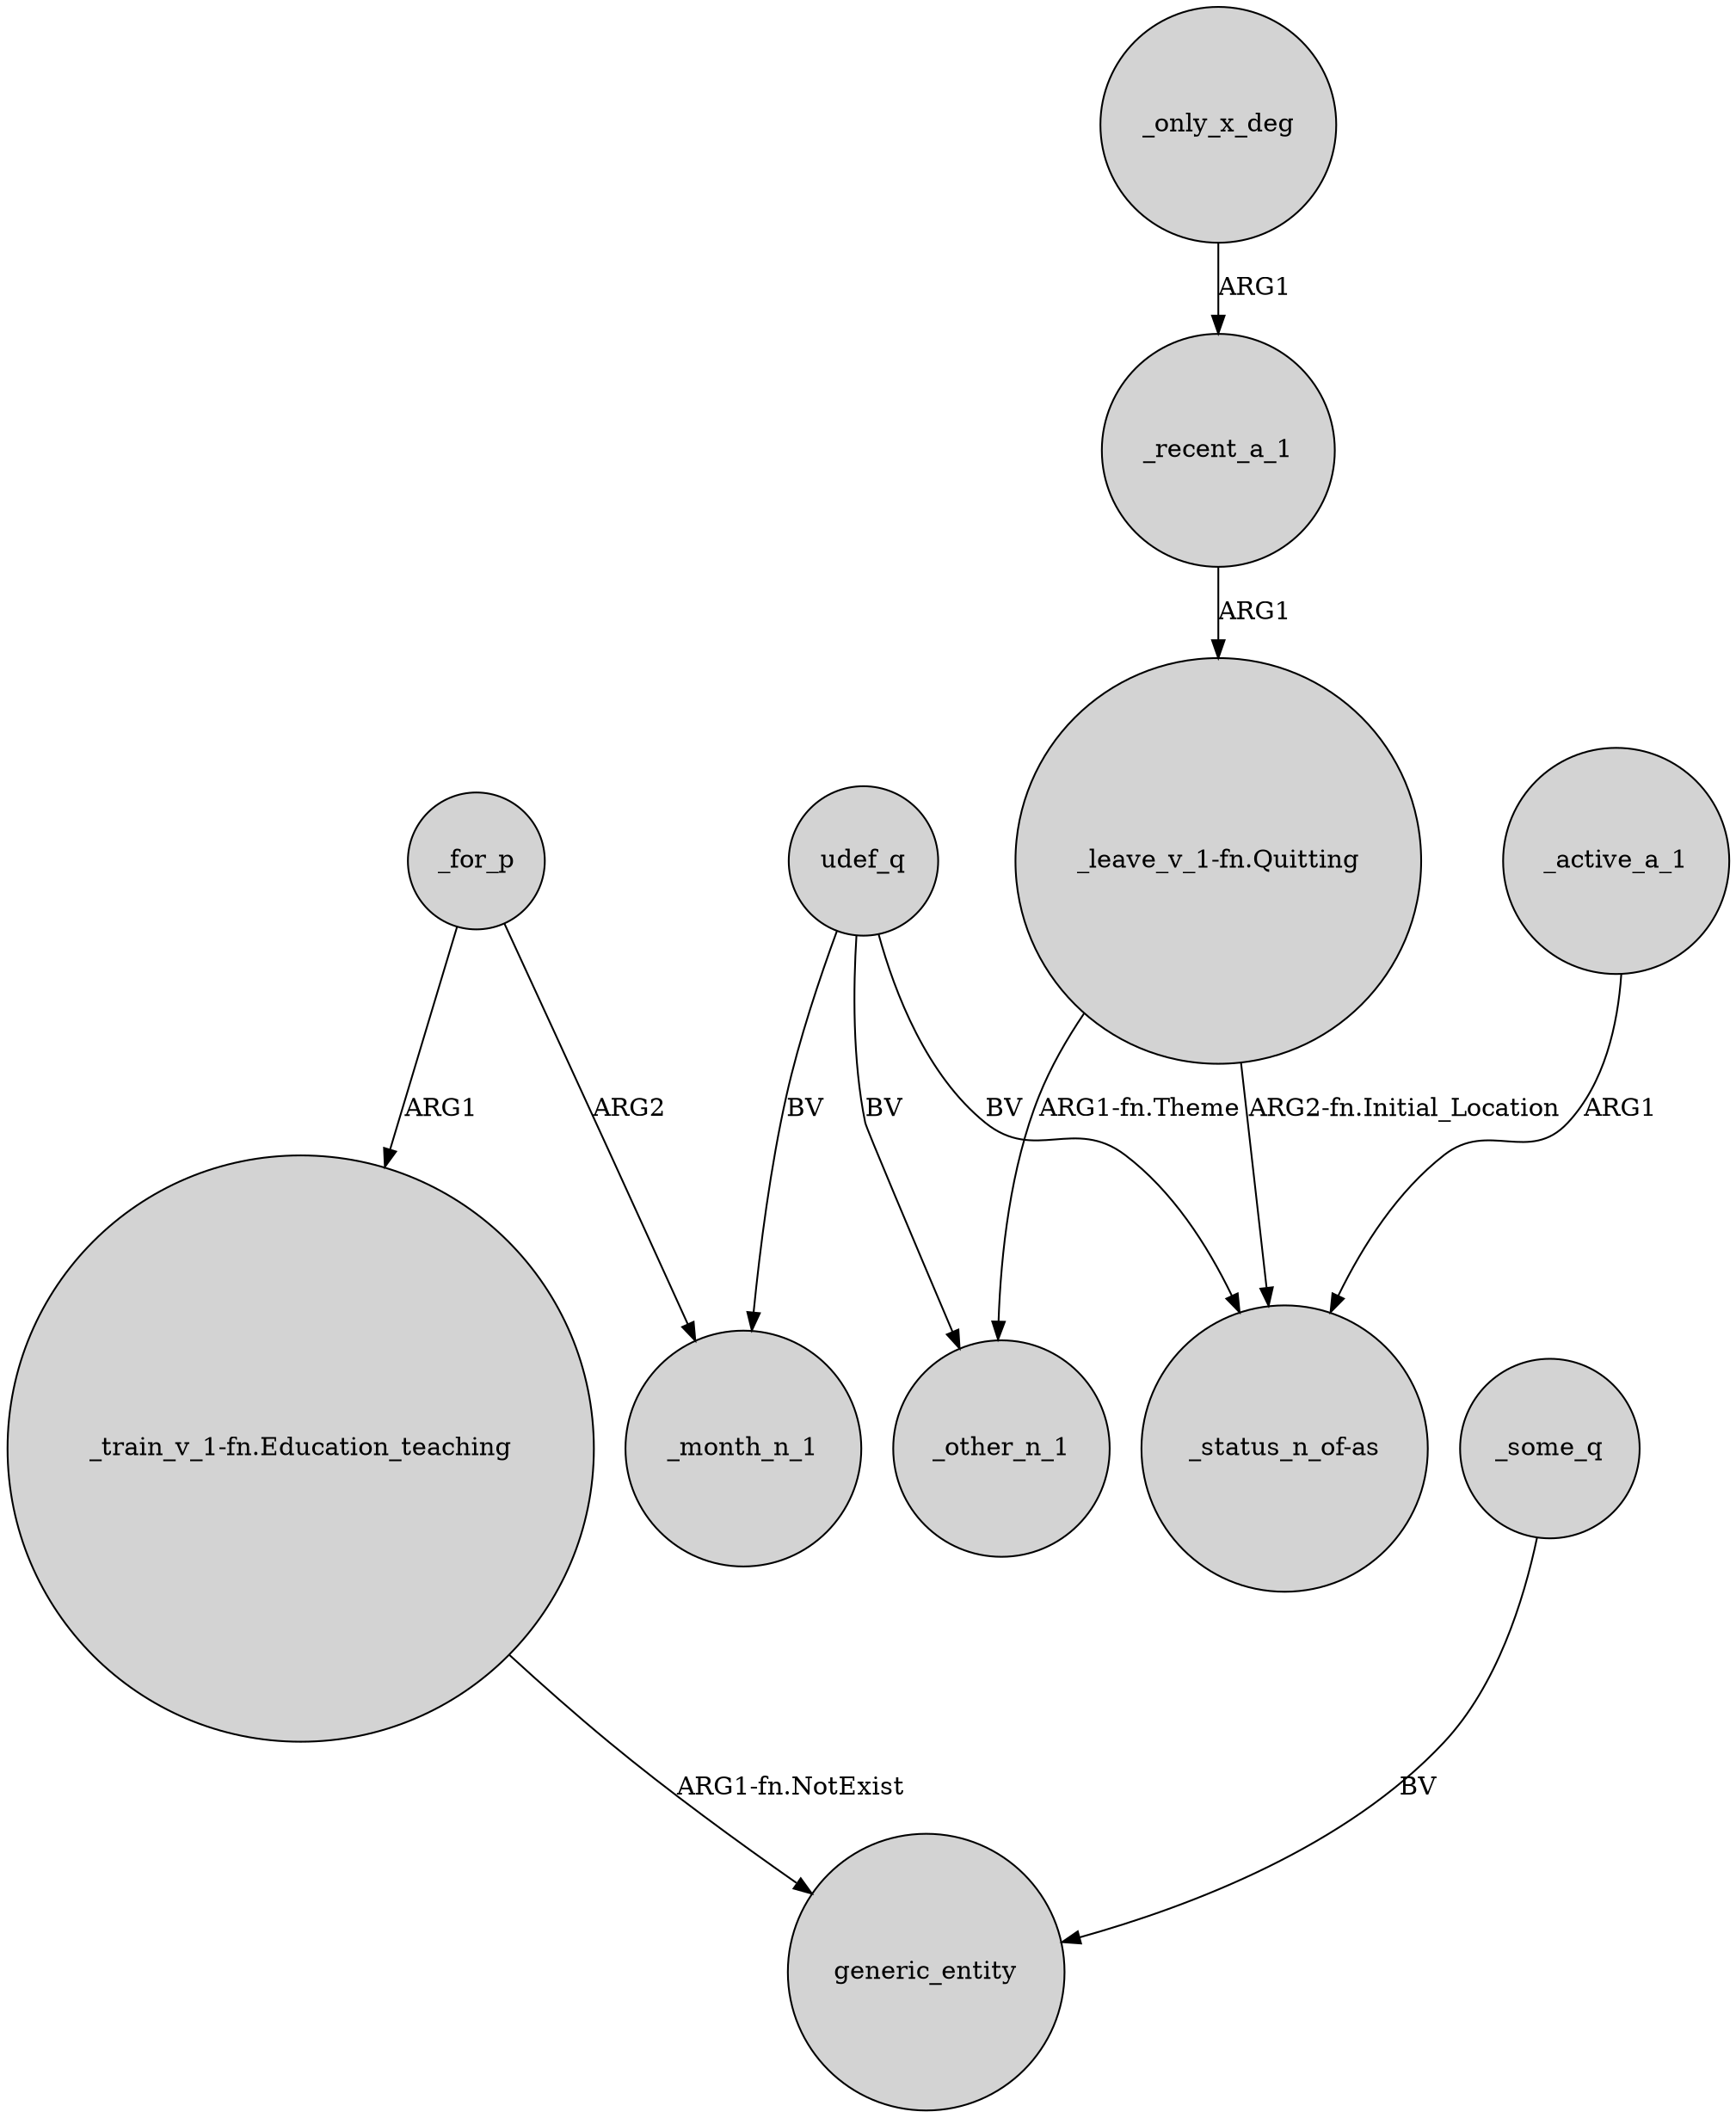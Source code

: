 digraph {
	node [shape=circle style=filled]
	_for_p -> _month_n_1 [label=ARG2]
	_for_p -> "_train_v_1-fn.Education_teaching" [label=ARG1]
	"_leave_v_1-fn.Quitting" -> _other_n_1 [label="ARG1-fn.Theme"]
	"_train_v_1-fn.Education_teaching" -> generic_entity [label="ARG1-fn.NotExist"]
	_only_x_deg -> _recent_a_1 [label=ARG1]
	_active_a_1 -> "_status_n_of-as" [label=ARG1]
	udef_q -> _month_n_1 [label=BV]
	udef_q -> "_status_n_of-as" [label=BV]
	"_leave_v_1-fn.Quitting" -> "_status_n_of-as" [label="ARG2-fn.Initial_Location"]
	_some_q -> generic_entity [label=BV]
	udef_q -> _other_n_1 [label=BV]
	_recent_a_1 -> "_leave_v_1-fn.Quitting" [label=ARG1]
}
